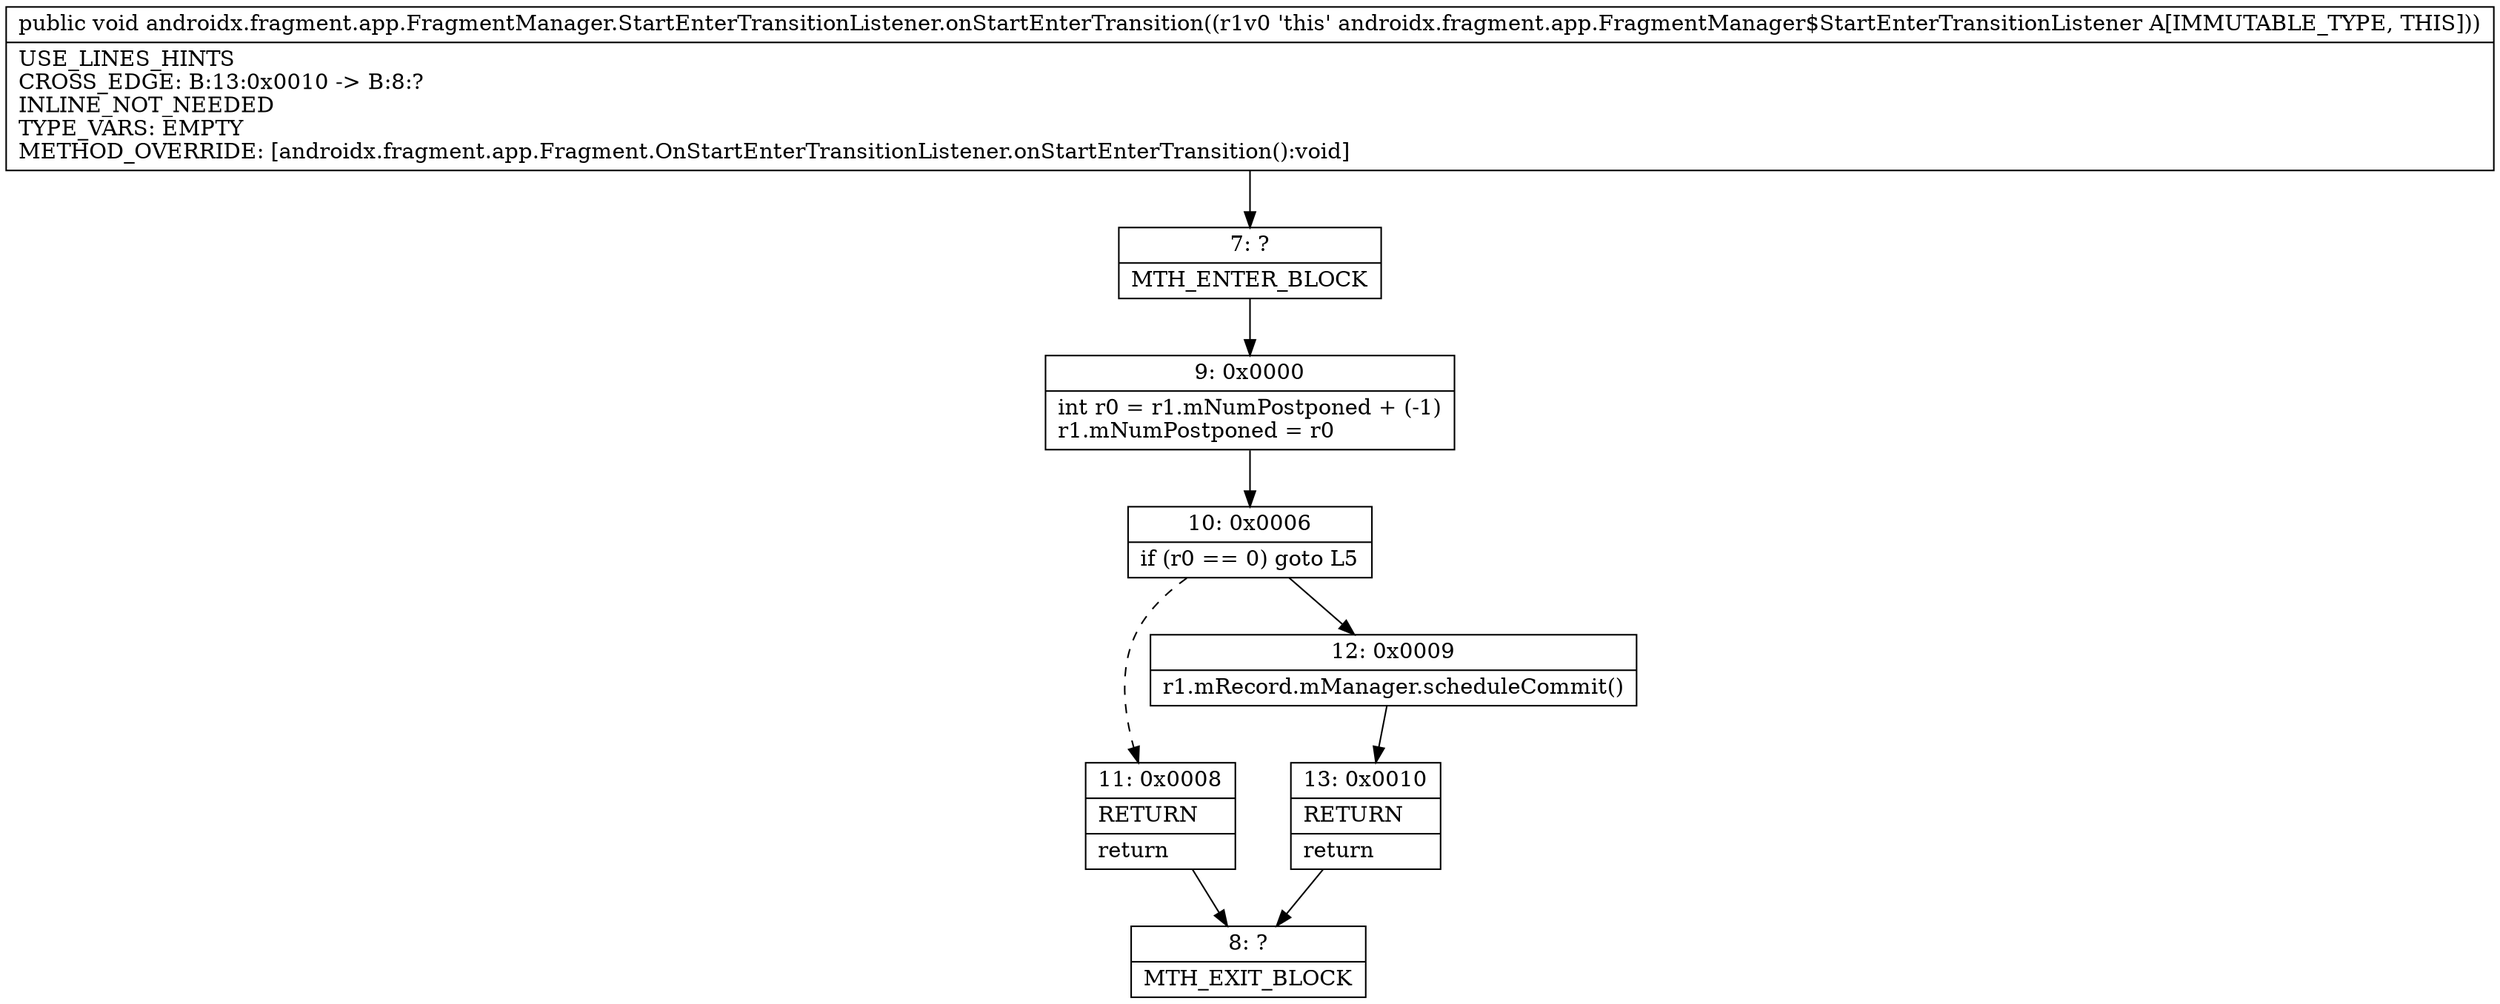 digraph "CFG forandroidx.fragment.app.FragmentManager.StartEnterTransitionListener.onStartEnterTransition()V" {
Node_7 [shape=record,label="{7\:\ ?|MTH_ENTER_BLOCK\l}"];
Node_9 [shape=record,label="{9\:\ 0x0000|int r0 = r1.mNumPostponed + (\-1)\lr1.mNumPostponed = r0\l}"];
Node_10 [shape=record,label="{10\:\ 0x0006|if (r0 == 0) goto L5\l}"];
Node_11 [shape=record,label="{11\:\ 0x0008|RETURN\l|return\l}"];
Node_8 [shape=record,label="{8\:\ ?|MTH_EXIT_BLOCK\l}"];
Node_12 [shape=record,label="{12\:\ 0x0009|r1.mRecord.mManager.scheduleCommit()\l}"];
Node_13 [shape=record,label="{13\:\ 0x0010|RETURN\l|return\l}"];
MethodNode[shape=record,label="{public void androidx.fragment.app.FragmentManager.StartEnterTransitionListener.onStartEnterTransition((r1v0 'this' androidx.fragment.app.FragmentManager$StartEnterTransitionListener A[IMMUTABLE_TYPE, THIS]))  | USE_LINES_HINTS\lCROSS_EDGE: B:13:0x0010 \-\> B:8:?\lINLINE_NOT_NEEDED\lTYPE_VARS: EMPTY\lMETHOD_OVERRIDE: [androidx.fragment.app.Fragment.OnStartEnterTransitionListener.onStartEnterTransition():void]\l}"];
MethodNode -> Node_7;Node_7 -> Node_9;
Node_9 -> Node_10;
Node_10 -> Node_11[style=dashed];
Node_10 -> Node_12;
Node_11 -> Node_8;
Node_12 -> Node_13;
Node_13 -> Node_8;
}

